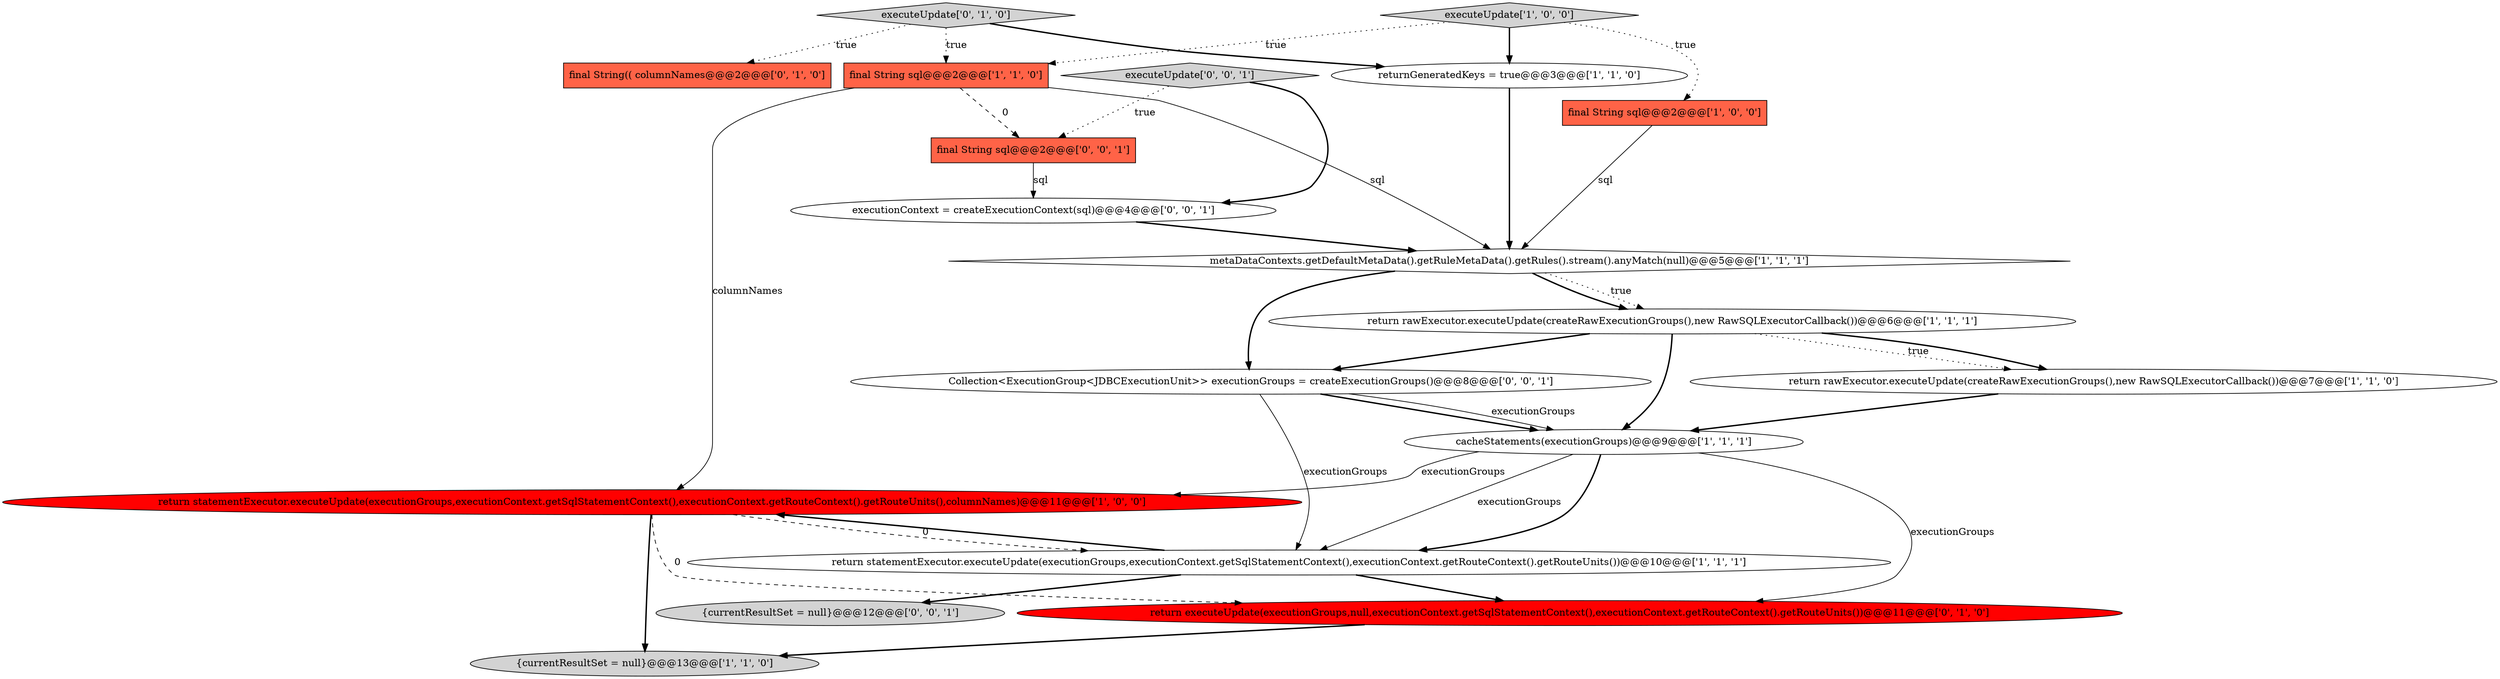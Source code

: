 digraph {
8 [style = filled, label = "return statementExecutor.executeUpdate(executionGroups,executionContext.getSqlStatementContext(),executionContext.getRouteContext().getRouteUnits(),columnNames)@@@11@@@['1', '0', '0']", fillcolor = red, shape = ellipse image = "AAA1AAABBB1BBB"];
7 [style = filled, label = "cacheStatements(executionGroups)@@@9@@@['1', '1', '1']", fillcolor = white, shape = ellipse image = "AAA0AAABBB1BBB"];
15 [style = filled, label = "Collection<ExecutionGroup<JDBCExecutionUnit>> executionGroups = createExecutionGroups()@@@8@@@['0', '0', '1']", fillcolor = white, shape = ellipse image = "AAA0AAABBB3BBB"];
12 [style = filled, label = "executeUpdate['0', '1', '0']", fillcolor = lightgray, shape = diamond image = "AAA0AAABBB2BBB"];
17 [style = filled, label = "executionContext = createExecutionContext(sql)@@@4@@@['0', '0', '1']", fillcolor = white, shape = ellipse image = "AAA0AAABBB3BBB"];
5 [style = filled, label = "returnGeneratedKeys = true@@@3@@@['1', '1', '0']", fillcolor = white, shape = ellipse image = "AAA0AAABBB1BBB"];
3 [style = filled, label = "return rawExecutor.executeUpdate(createRawExecutionGroups(),new RawSQLExecutorCallback())@@@6@@@['1', '1', '1']", fillcolor = white, shape = ellipse image = "AAA0AAABBB1BBB"];
6 [style = filled, label = "metaDataContexts.getDefaultMetaData().getRuleMetaData().getRules().stream().anyMatch(null)@@@5@@@['1', '1', '1']", fillcolor = white, shape = diamond image = "AAA0AAABBB1BBB"];
10 [style = filled, label = "final String sql@@@2@@@['1', '1', '0']", fillcolor = tomato, shape = box image = "AAA0AAABBB1BBB"];
16 [style = filled, label = "executeUpdate['0', '0', '1']", fillcolor = lightgray, shape = diamond image = "AAA0AAABBB3BBB"];
1 [style = filled, label = "final String sql@@@2@@@['1', '0', '0']", fillcolor = tomato, shape = box image = "AAA0AAABBB1BBB"];
14 [style = filled, label = "{currentResultSet = null}@@@12@@@['0', '0', '1']", fillcolor = lightgray, shape = ellipse image = "AAA0AAABBB3BBB"];
13 [style = filled, label = "return executeUpdate(executionGroups,null,executionContext.getSqlStatementContext(),executionContext.getRouteContext().getRouteUnits())@@@11@@@['0', '1', '0']", fillcolor = red, shape = ellipse image = "AAA1AAABBB2BBB"];
9 [style = filled, label = "return statementExecutor.executeUpdate(executionGroups,executionContext.getSqlStatementContext(),executionContext.getRouteContext().getRouteUnits())@@@10@@@['1', '1', '1']", fillcolor = white, shape = ellipse image = "AAA0AAABBB1BBB"];
0 [style = filled, label = "{currentResultSet = null}@@@13@@@['1', '1', '0']", fillcolor = lightgray, shape = ellipse image = "AAA0AAABBB1BBB"];
4 [style = filled, label = "return rawExecutor.executeUpdate(createRawExecutionGroups(),new RawSQLExecutorCallback())@@@7@@@['1', '1', '0']", fillcolor = white, shape = ellipse image = "AAA0AAABBB1BBB"];
18 [style = filled, label = "final String sql@@@2@@@['0', '0', '1']", fillcolor = tomato, shape = box image = "AAA0AAABBB3BBB"];
2 [style = filled, label = "executeUpdate['1', '0', '0']", fillcolor = lightgray, shape = diamond image = "AAA0AAABBB1BBB"];
11 [style = filled, label = "final String(( columnNames@@@2@@@['0', '1', '0']", fillcolor = tomato, shape = box image = "AAA0AAABBB2BBB"];
2->10 [style = dotted, label="true"];
6->3 [style = bold, label=""];
10->6 [style = solid, label="sql"];
2->5 [style = bold, label=""];
7->9 [style = solid, label="executionGroups"];
12->5 [style = bold, label=""];
10->8 [style = solid, label="columnNames"];
15->7 [style = bold, label=""];
17->6 [style = bold, label=""];
15->9 [style = solid, label="executionGroups"];
7->8 [style = solid, label="executionGroups"];
3->4 [style = dotted, label="true"];
3->15 [style = bold, label=""];
16->17 [style = bold, label=""];
9->8 [style = bold, label=""];
3->4 [style = bold, label=""];
4->7 [style = bold, label=""];
6->15 [style = bold, label=""];
8->13 [style = dashed, label="0"];
10->18 [style = dashed, label="0"];
12->11 [style = dotted, label="true"];
8->0 [style = bold, label=""];
7->9 [style = bold, label=""];
8->9 [style = dashed, label="0"];
7->13 [style = solid, label="executionGroups"];
18->17 [style = solid, label="sql"];
5->6 [style = bold, label=""];
12->10 [style = dotted, label="true"];
3->7 [style = bold, label=""];
2->1 [style = dotted, label="true"];
15->7 [style = solid, label="executionGroups"];
9->14 [style = bold, label=""];
6->3 [style = dotted, label="true"];
1->6 [style = solid, label="sql"];
13->0 [style = bold, label=""];
9->13 [style = bold, label=""];
16->18 [style = dotted, label="true"];
}
